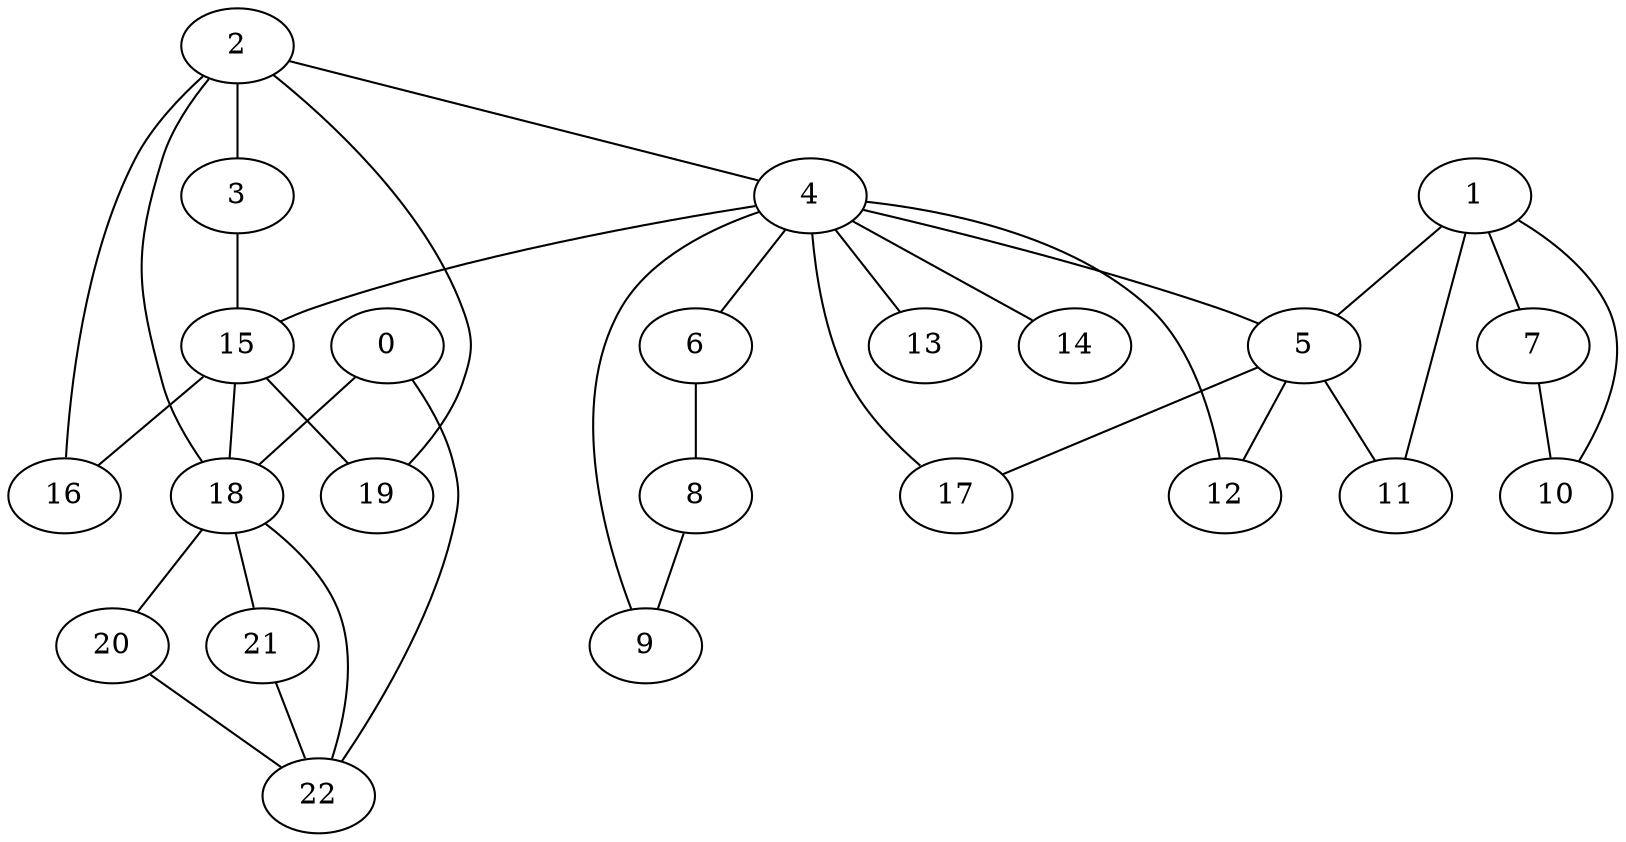 strict graph  {
	0	 [ID=0,
		active=False,
		fname_comp="lig_20667_2qbp.sdf"];
	18	 [ID=18,
		active=False,
		fname_comp="lig_23482.sdf"];
	0 -- 18	 [similarity=0.5488116360940264,
		strict_flag=True];
	22	 [ID=22,
		active=False,
		fname_comp="lig_23486.sdf"];
	0 -- 22	 [similarity=0.9851119396030626,
		strict_flag=True];
	1	 [ID=1,
		active=False,
		fname_comp="lig_20669_2qbr.sdf"];
	5	 [ID=5,
		active=False,
		fname_comp="lig_23467.sdf"];
	1 -- 5	 [similarity=0.522045776761016,
		strict_flag=True];
	7	 [ID=7,
		active=False,
		fname_comp="lig_23469.sdf"];
	1 -- 7	 [similarity=0.7788007830714048,
		strict_flag=True];
	10	 [ID=10,
		active=False,
		fname_comp="lig_23472.sdf"];
	1 -- 10	 [similarity=0.6065306597126334,
		strict_flag=True];
	11	 [ID=11,
		active=False,
		fname_comp="lig_23473.sdf"];
	1 -- 11	 [similarity=0.951229424500714,
		strict_flag=True];
	2	 [ID=2,
		active=False,
		fname_comp="lig_20670_2qbs.sdf"];
	3	 [ID=3,
		active=False,
		fname_comp="lig_23330_2qbq.sdf"];
	2 -- 3	 [similarity=0.6703200460356393,
		strict_flag=True];
	4	 [ID=4,
		active=False,
		fname_comp="lig_23466.sdf"];
	2 -- 4	 [similarity=0.5488116360940264,
		strict_flag=True];
	16	 [ID=16,
		active=False,
		fname_comp="lig_23479.sdf"];
	2 -- 16	 [similarity=0.7046880897187134,
		strict_flag=True];
	2 -- 18	 [similarity=0.6376281516217733,
		strict_flag=True];
	19	 [ID=19,
		active=False,
		fname_comp="lig_23483.sdf"];
	2 -- 19	 [similarity=0.38674102345450123,
		strict_flag=False];
	15	 [ID=15,
		active=False,
		fname_comp="lig_23477.sdf"];
	3 -- 15	 [similarity=0.6376281516217733,
		strict_flag=True];
	4 -- 5	 [similarity=0.8607079764250578,
		strict_flag=True];
	6	 [ID=6,
		active=False,
		fname_comp="lig_23468.sdf"];
	4 -- 6	 [similarity=0.6703200460356393,
		strict_flag=True];
	9	 [ID=9,
		active=False,
		fname_comp="lig_23471.sdf"];
	4 -- 9	 [similarity=0.6703200460356393,
		strict_flag=True];
	12	 [ID=12,
		active=False,
		fname_comp="lig_23474.sdf"];
	4 -- 12	 [similarity=0.49658530379140947,
		strict_flag=True];
	13	 [ID=13,
		active=False,
		fname_comp="lig_23475.sdf"];
	4 -- 13	 [similarity=0.6065306597126334,
		strict_flag=True];
	14	 [ID=14,
		active=False,
		fname_comp="lig_23476.sdf"];
	4 -- 14	 [similarity=0.49658530379140947,
		strict_flag=True];
	4 -- 15	 [similarity=0.5488116360940264,
		strict_flag=True];
	17	 [ID=17,
		active=False,
		fname_comp="lig_23480.sdf"];
	4 -- 17	 [similarity=0.33287108369807955,
		strict_flag=False];
	5 -- 11	 [similarity=0.5488116360940264,
		strict_flag=True];
	5 -- 12	 [similarity=0.522045776761016,
		strict_flag=True];
	5 -- 17	 [similarity=0.3499377491111554,
		strict_flag=False];
	8	 [ID=8,
		active=False,
		fname_comp="lig_23470.sdf"];
	6 -- 8	 [similarity=0.6376281516217733,
		strict_flag=True];
	7 -- 10	 [similarity=0.6703200460356393,
		strict_flag=True];
	8 -- 9	 [similarity=0.6376281516217733,
		strict_flag=True];
	15 -- 16	 [similarity=0.7046880897187134,
		strict_flag=True];
	15 -- 18	 [similarity=0.6376281516217733,
		strict_flag=True];
	15 -- 19	 [similarity=0.38674102345450123,
		strict_flag=False];
	20	 [ID=20,
		active=False,
		fname_comp="lig_23484.sdf"];
	18 -- 20	 [similarity=0.49658530379140947,
		strict_flag=True];
	21	 [ID=21,
		active=False,
		fname_comp="lig_23485.sdf"];
	18 -- 21	 [similarity=0.522045776761016,
		strict_flag=True];
	18 -- 22	 [similarity=0.5406408953093165,
		strict_flag=True];
	20 -- 22	 [similarity=0.9048374180359595,
		strict_flag=True];
	21 -- 22	 [similarity=0.951229424500714,
		strict_flag=True];
}
